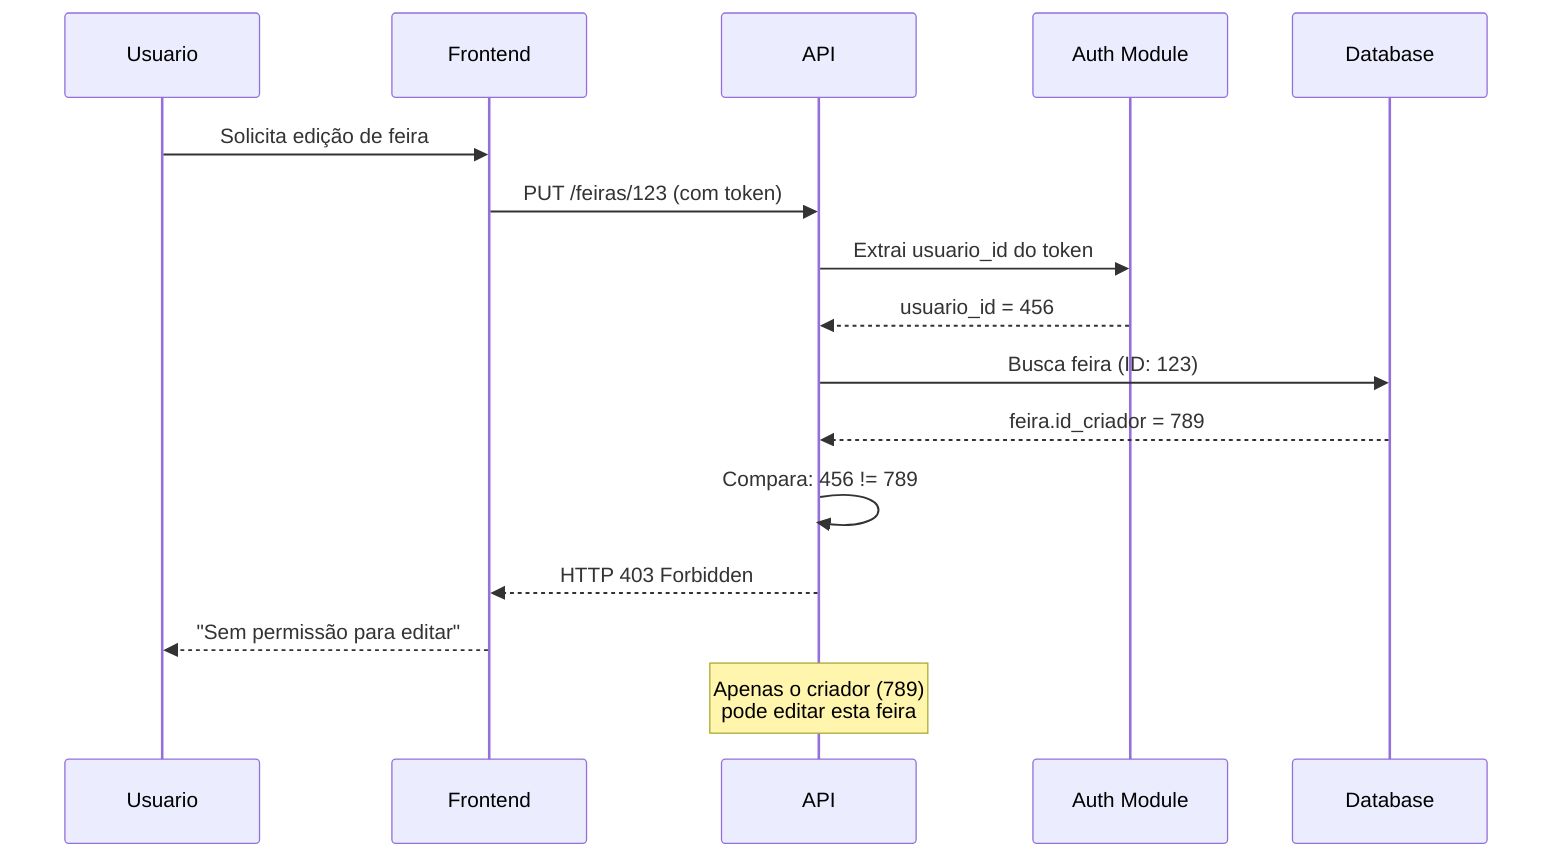 sequenceDiagram
    participant U as Usuario
    participant F as Frontend
    participant A as API
    participant AUTH as Auth Module
    participant DB as Database
    
    U->>F: Solicita edição de feira
    F->>A: PUT /feiras/123 (com token)
    A->>AUTH: Extrai usuario_id do token
    AUTH-->>A: usuario_id = 456
    A->>DB: Busca feira (ID: 123)
    DB-->>A: feira.id_criador = 789
    A->>A: Compara: 456 != 789
    A-->>F: HTTP 403 Forbidden
    F-->>U: "Sem permissão para editar"
    
    Note over A: Apenas o criador (789)<br/>pode editar esta feira